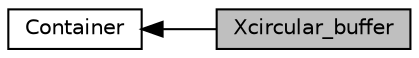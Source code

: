 digraph "Xcircular_buffer"
{
  edge [fontname="Helvetica",fontsize="10",labelfontname="Helvetica",labelfontsize="10"];
  node [fontname="Helvetica",fontsize="10",shape=record];
  rankdir=LR;
  Node1 [label="Container",height=0.2,width=0.4,color="black", fillcolor="white", style="filled",URL="$group__container.html"];
  Node0 [label="Xcircular_buffer",height=0.2,width=0.4,color="black", fillcolor="grey75", style="filled", fontcolor="black"];
  Node1->Node0 [shape=plaintext, dir="back", style="solid"];
}
